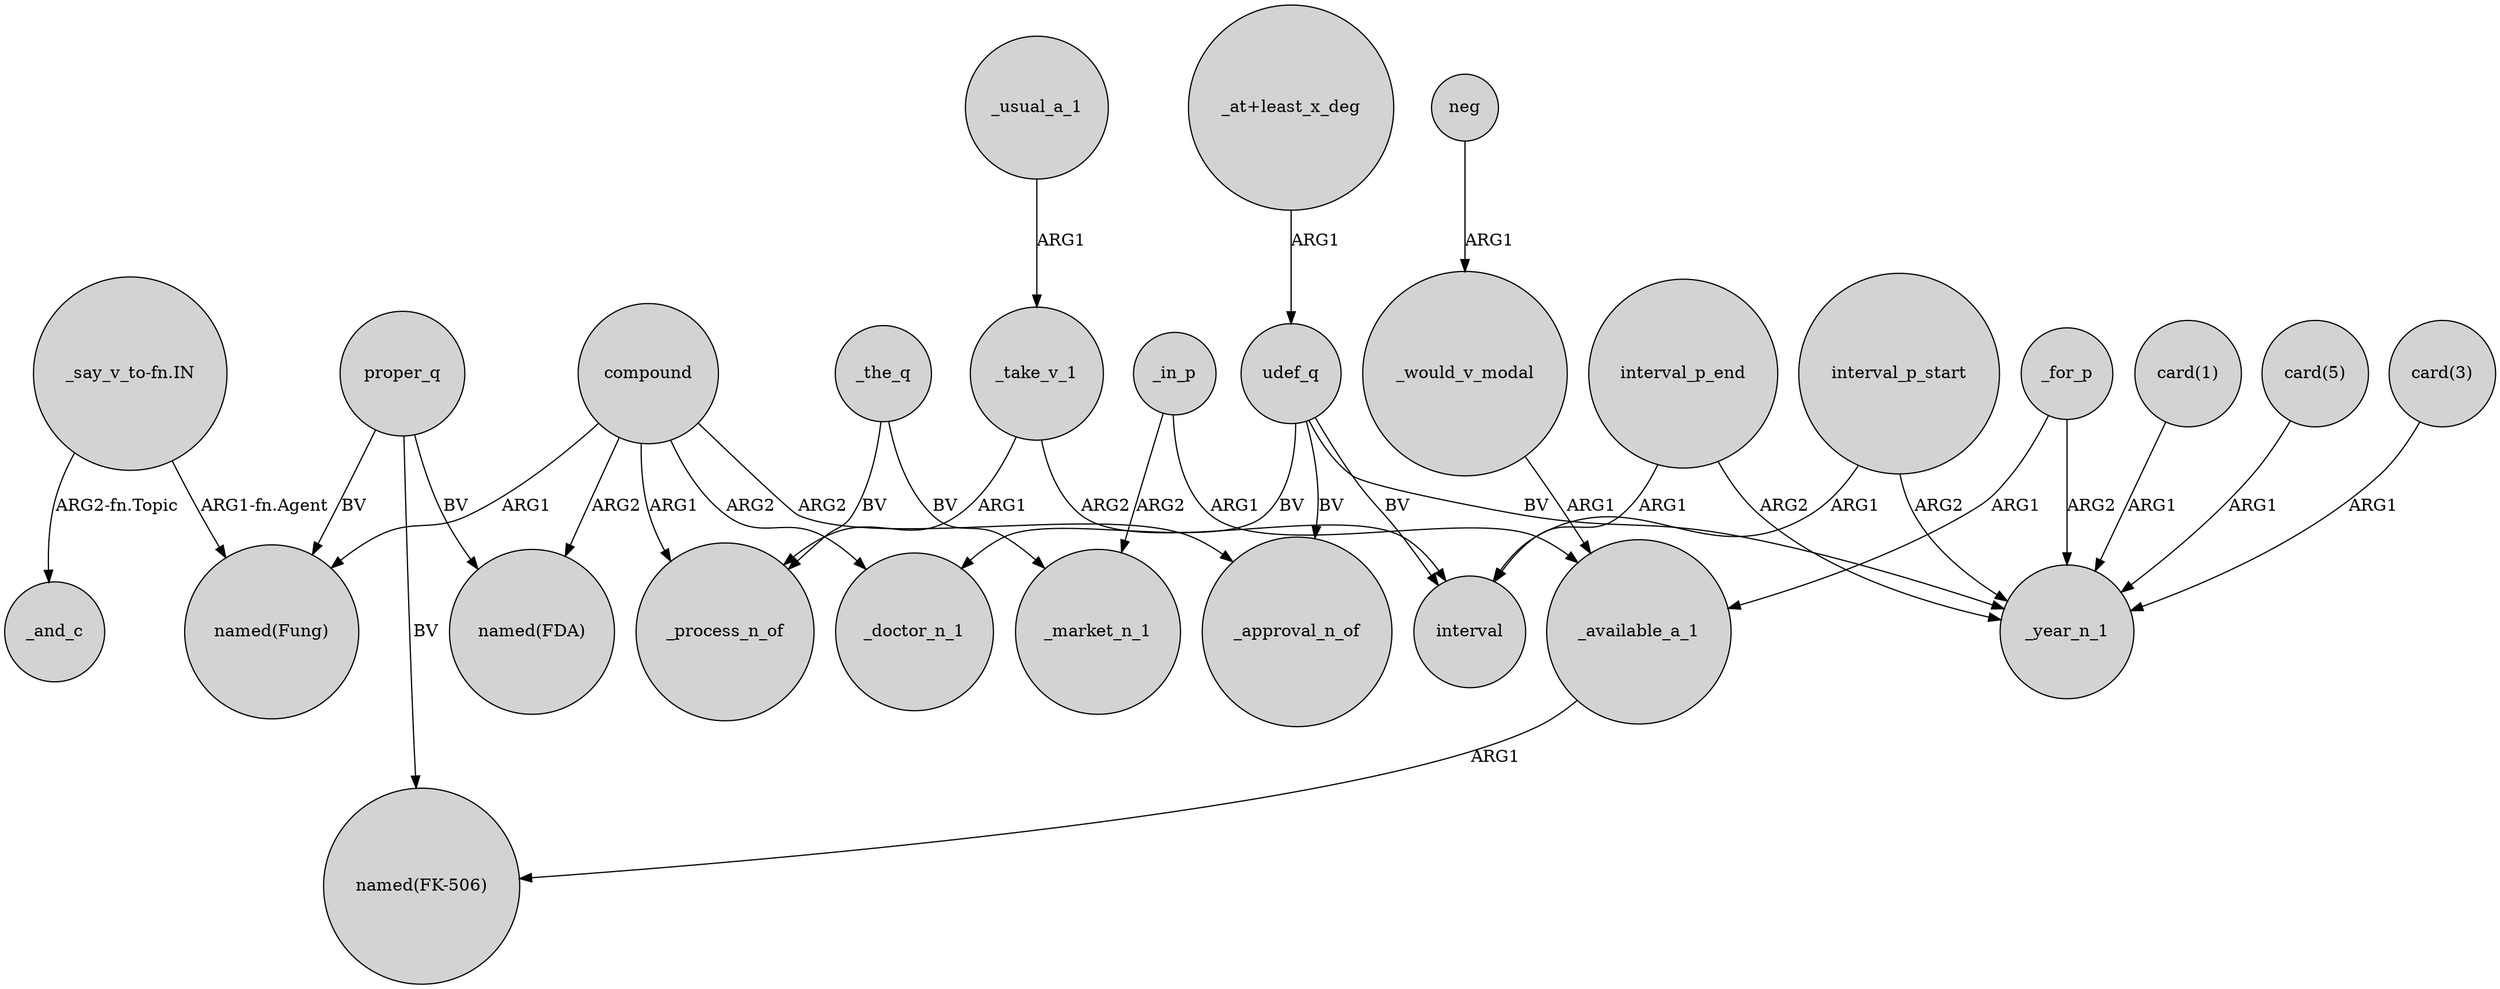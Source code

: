 digraph {
	node [shape=circle style=filled]
	compound -> _process_n_of [label=ARG1]
	neg -> _would_v_modal [label=ARG1]
	compound -> _doctor_n_1 [label=ARG2]
	_in_p -> _available_a_1 [label=ARG1]
	_usual_a_1 -> _take_v_1 [label=ARG1]
	_for_p -> _year_n_1 [label=ARG2]
	"card(5)" -> _year_n_1 [label=ARG1]
	proper_q -> "named(FDA)" [label=BV]
	"_say_v_to-fn.IN" -> "named(Fung)" [label="ARG1-fn.Agent"]
	interval_p_end -> _year_n_1 [label=ARG2]
	udef_q -> _doctor_n_1 [label=BV]
	_available_a_1 -> "named(FK-506)" [label=ARG1]
	"_at+least_x_deg" -> udef_q [label=ARG1]
	_take_v_1 -> _process_n_of [label=ARG1]
	compound -> "named(Fung)" [label=ARG1]
	_would_v_modal -> _available_a_1 [label=ARG1]
	_take_v_1 -> interval [label=ARG2]
	interval_p_start -> interval [label=ARG1]
	"_say_v_to-fn.IN" -> _and_c [label="ARG2-fn.Topic"]
	compound -> "named(FDA)" [label=ARG2]
	"card(3)" -> _year_n_1 [label=ARG1]
	proper_q -> "named(FK-506)" [label=BV]
	"card(1)" -> _year_n_1 [label=ARG1]
	interval_p_end -> interval [label=ARG1]
	_in_p -> _market_n_1 [label=ARG2]
	udef_q -> _year_n_1 [label=BV]
	proper_q -> "named(Fung)" [label=BV]
	udef_q -> _approval_n_of [label=BV]
	_the_q -> _market_n_1 [label=BV]
	_for_p -> _available_a_1 [label=ARG1]
	udef_q -> interval [label=BV]
	interval_p_start -> _year_n_1 [label=ARG2]
	_the_q -> _process_n_of [label=BV]
	compound -> _approval_n_of [label=ARG2]
}
